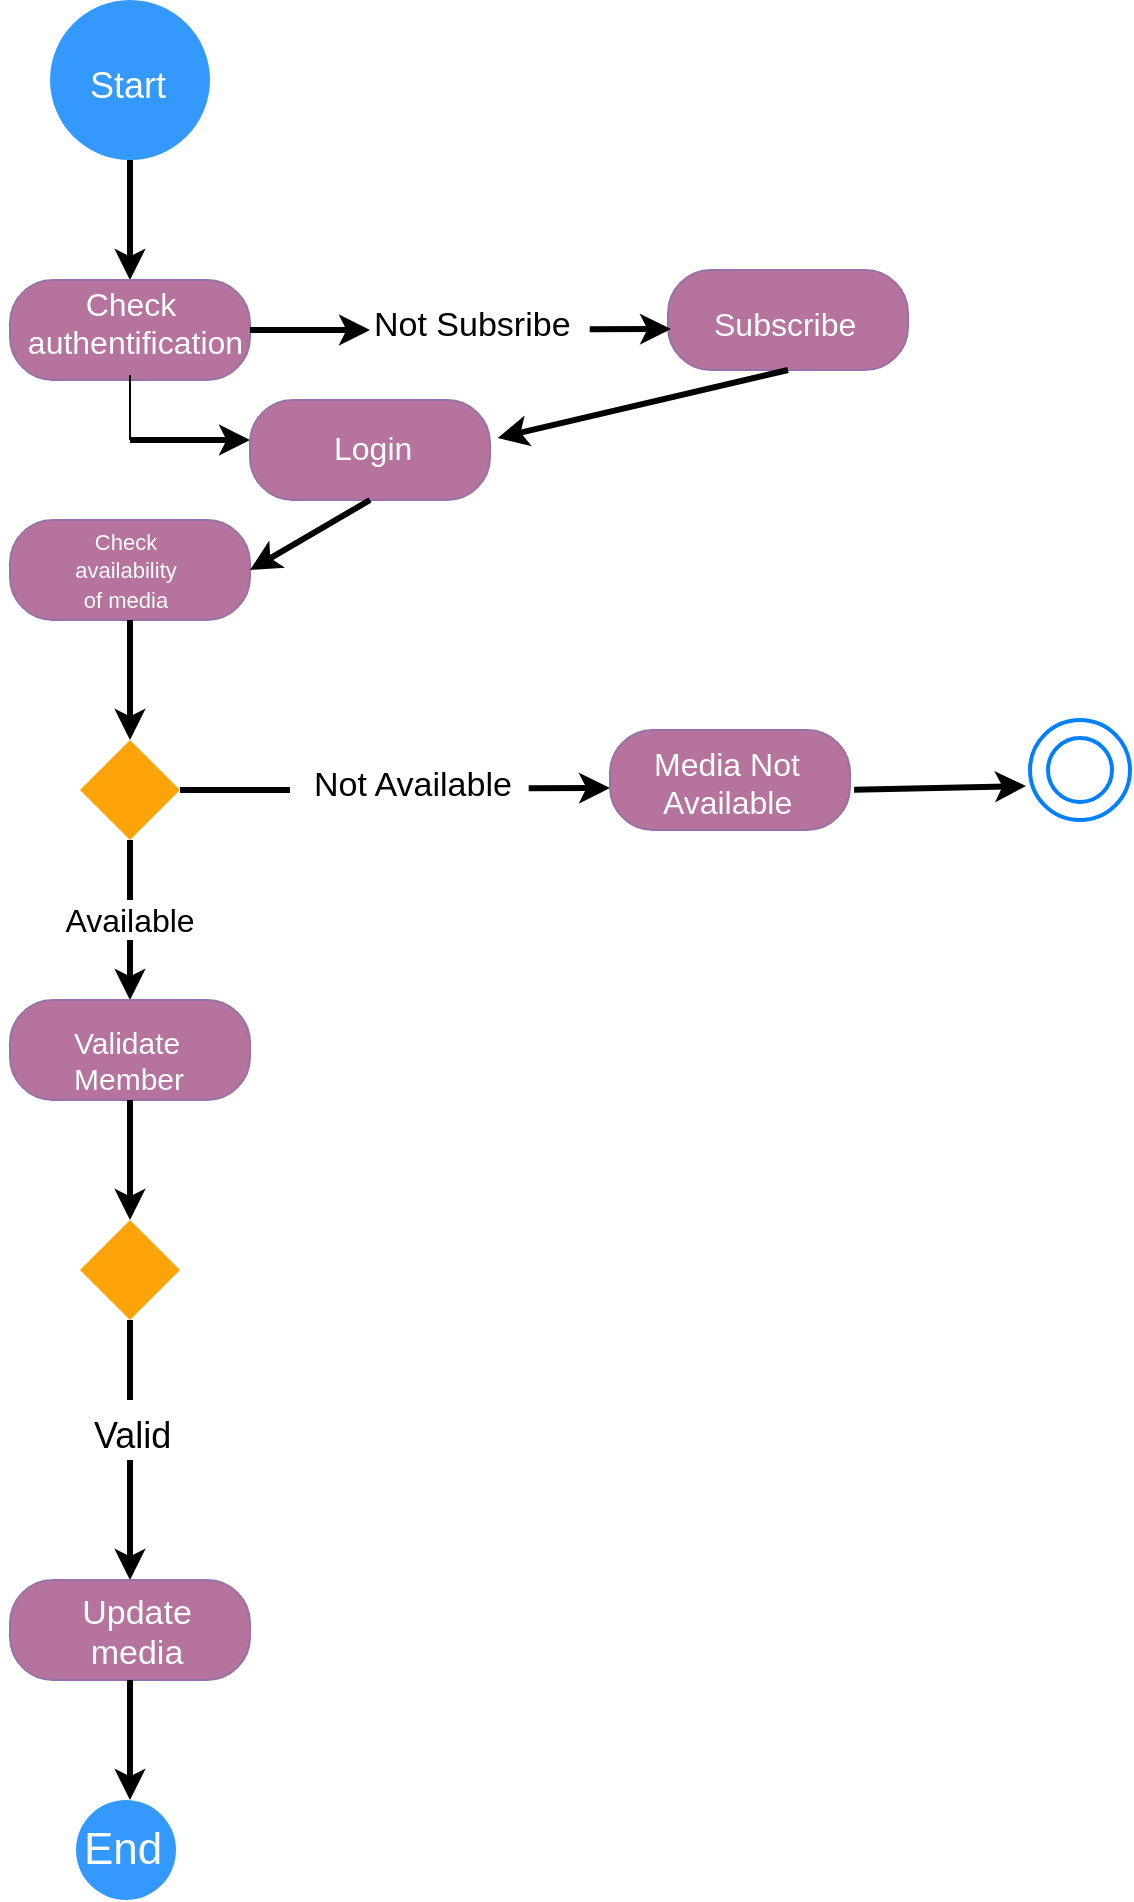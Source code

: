 <mxfile version="12.2.4" pages="2"><diagram id="9Ni0_x0vDQBUe0EfX1YU" name="Page-1"><mxGraphModel dx="1190" dy="775" grid="1" gridSize="10" guides="1" tooltips="1" connect="1" arrows="1" fold="1" page="1" pageScale="1" pageWidth="827" pageHeight="1169" math="0" shadow="0"><root><mxCell id="0"/><mxCell id="1" parent="0"/><mxCell id="2" value="" style="ellipse;whiteSpace=wrap;html=1;aspect=fixed;fillColor=#3399FF;strokeColor=none;" parent="1" vertex="1"><mxGeometry x="280" y="20" width="80" height="80" as="geometry"/></mxCell><mxCell id="3" value="" style="endArrow=classic;html=1;exitX=0.5;exitY=1;exitDx=0;exitDy=0;strokeWidth=3;" parent="1" source="2" edge="1"><mxGeometry width="50" height="50" relative="1" as="geometry"><mxPoint x="290" y="170" as="sourcePoint"/><mxPoint x="320" y="160" as="targetPoint"/></mxGeometry></mxCell><mxCell id="4" value="" style="rounded=1;whiteSpace=wrap;html=1;arcSize=43;fillColor=#B5739D;strokeColor=#9673a6;" parent="1" vertex="1"><mxGeometry x="260" y="160" width="120" height="50" as="geometry"/></mxCell><mxCell id="9" value="" style="rounded=1;whiteSpace=wrap;html=1;arcSize=43;fillColor=#B5739D;strokeColor=#9673a6;" parent="1" vertex="1"><mxGeometry x="260" y="280" width="120" height="50" as="geometry"/></mxCell><mxCell id="10" value="&lt;font style=&quot;font-size: 11px&quot; color=&quot;#ffffff&quot;&gt;Check availability of media&lt;/font&gt;" style="text;html=1;strokeColor=none;fillColor=none;align=center;verticalAlign=middle;whiteSpace=wrap;rounded=0;" parent="1" vertex="1"><mxGeometry x="298" y="295" width="40" height="20" as="geometry"/></mxCell><mxCell id="12" value="" style="endArrow=classic;html=1;strokeWidth=3;exitX=0.5;exitY=1;exitDx=0;exitDy=0;" parent="1" source="9" edge="1"><mxGeometry width="50" height="50" relative="1" as="geometry"><mxPoint x="260" y="400" as="sourcePoint"/><mxPoint x="320" y="390" as="targetPoint"/></mxGeometry></mxCell><mxCell id="13" value="" style="rhombus;whiteSpace=wrap;html=1;strokeWidth=6;fillColor=#FFA408;strokeColor=none;" parent="1" vertex="1"><mxGeometry x="295" y="390" width="50" height="50" as="geometry"/></mxCell><mxCell id="14" value="" style="endArrow=none;html=1;strokeWidth=3;entryX=0.5;entryY=1;entryDx=0;entryDy=0;" parent="1" target="13" edge="1"><mxGeometry width="50" height="50" relative="1" as="geometry"><mxPoint x="320" y="470" as="sourcePoint"/><mxPoint x="310" y="460" as="targetPoint"/></mxGeometry></mxCell><mxCell id="16" value="&lt;font style=&quot;font-size: 16px&quot;&gt;Available&lt;/font&gt;" style="text;html=1;strokeColor=none;fillColor=none;align=center;verticalAlign=middle;whiteSpace=wrap;rounded=0;" parent="1" vertex="1"><mxGeometry x="300" y="470" width="40" height="20" as="geometry"/></mxCell><mxCell id="17" value="" style="endArrow=classic;html=1;strokeWidth=3;exitX=0.5;exitY=1;exitDx=0;exitDy=0;" parent="1" source="16" edge="1"><mxGeometry width="50" height="50" relative="1" as="geometry"><mxPoint x="260" y="560" as="sourcePoint"/><mxPoint x="320" y="520" as="targetPoint"/></mxGeometry></mxCell><mxCell id="18" value="" style="rounded=1;whiteSpace=wrap;html=1;arcSize=43;fillColor=#B5739D;strokeColor=#9673a6;" parent="1" vertex="1"><mxGeometry x="260" y="520" width="120" height="50" as="geometry"/></mxCell><mxCell id="19" value="&lt;font style=&quot;font-size: 15px&quot; color=&quot;#ffffff&quot;&gt;Validate&amp;nbsp;&lt;br&gt;Member&lt;/font&gt;" style="text;html=1;resizable=0;points=[];autosize=1;align=left;verticalAlign=top;spacingTop=-4;" parent="1" vertex="1"><mxGeometry x="290" y="530" width="70" height="30" as="geometry"/></mxCell><mxCell id="20" value="" style="endArrow=classic;html=1;strokeWidth=3;exitX=0.5;exitY=1;exitDx=0;exitDy=0;" parent="1" edge="1"><mxGeometry width="50" height="50" relative="1" as="geometry"><mxPoint x="320" y="570.0" as="sourcePoint"/><mxPoint x="320" y="630.0" as="targetPoint"/></mxGeometry></mxCell><mxCell id="21" value="" style="rhombus;whiteSpace=wrap;html=1;strokeWidth=6;fillColor=#FFA408;strokeColor=none;" parent="1" vertex="1"><mxGeometry x="295" y="630" width="50" height="50" as="geometry"/></mxCell><mxCell id="23" value="" style="endArrow=none;html=1;strokeWidth=3;exitX=1;exitY=0.5;exitDx=0;exitDy=0;" parent="1" source="13" edge="1"><mxGeometry width="50" height="50" relative="1" as="geometry"><mxPoint x="260" y="750" as="sourcePoint"/><mxPoint x="400" y="415" as="targetPoint"/></mxGeometry></mxCell><mxCell id="24" value="&lt;font style=&quot;font-size: 17px&quot;&gt;Not Available&lt;/font&gt;" style="text;html=1;resizable=0;points=[];autosize=1;align=left;verticalAlign=top;spacingTop=-4;" parent="1" vertex="1"><mxGeometry x="410" y="400" width="110" height="20" as="geometry"/></mxCell><mxCell id="25" value="" style="endArrow=classic;html=1;strokeWidth=3;exitX=0.994;exitY=0.709;exitDx=0;exitDy=0;exitPerimeter=0;" parent="1" source="24" edge="1"><mxGeometry width="50" height="50" relative="1" as="geometry"><mxPoint x="320" y="750" as="sourcePoint"/><mxPoint x="560" y="414" as="targetPoint"/></mxGeometry></mxCell><mxCell id="27" value="" style="rounded=1;whiteSpace=wrap;html=1;arcSize=43;fillColor=#B5739D;strokeColor=#9673a6;" parent="1" vertex="1"><mxGeometry x="560" y="385" width="120" height="50" as="geometry"/></mxCell><mxCell id="28" value="&lt;font style=&quot;font-size: 16px&quot; color=&quot;#ffffff&quot;&gt;Media Not&lt;br&gt;&amp;nbsp;Available&lt;/font&gt;" style="text;html=1;resizable=0;points=[];autosize=1;align=left;verticalAlign=top;spacingTop=-4;" parent="1" vertex="1"><mxGeometry x="580" y="390" width="90" height="30" as="geometry"/></mxCell><mxCell id="29" value="" style="ellipse;whiteSpace=wrap;html=1;aspect=fixed;strokeWidth=2;fillColor=#FFFFFF;strokeColor=#007FFF;" parent="1" vertex="1"><mxGeometry x="770" y="380" width="50" height="50" as="geometry"/></mxCell><mxCell id="30" value="" style="ellipse;whiteSpace=wrap;html=1;aspect=fixed;strokeColor=#007FFF;strokeWidth=2;fillColor=#FFFFFF;" parent="1" vertex="1"><mxGeometry x="779" y="389" width="32" height="32" as="geometry"/></mxCell><mxCell id="32" value="" style="endArrow=classic;html=1;strokeWidth=3;exitX=1.017;exitY=0.597;exitDx=0;exitDy=0;exitPerimeter=0;" parent="1" source="27" edge="1"><mxGeometry width="50" height="50" relative="1" as="geometry"><mxPoint x="689.84" y="414.68" as="sourcePoint"/><mxPoint x="768" y="413" as="targetPoint"/></mxGeometry></mxCell><mxCell id="40" value="" style="endArrow=none;html=1;strokeWidth=3;" parent="1" edge="1"><mxGeometry width="50" height="50" relative="1" as="geometry"><mxPoint x="320" y="680" as="sourcePoint"/><mxPoint x="320" y="720" as="targetPoint"/></mxGeometry></mxCell><mxCell id="41" value="&lt;font style=&quot;font-size: 18px&quot;&gt;Valid&lt;/font&gt;" style="text;html=1;resizable=0;points=[];autosize=1;align=left;verticalAlign=top;spacingTop=-4;" parent="1" vertex="1"><mxGeometry x="300" y="725" width="50" height="20" as="geometry"/></mxCell><mxCell id="47" value="" style="endArrow=classic;html=1;strokeWidth=3;exitX=0.5;exitY=1;exitDx=0;exitDy=0;" parent="1" edge="1"><mxGeometry width="50" height="50" relative="1" as="geometry"><mxPoint x="320" y="750" as="sourcePoint"/><mxPoint x="320" y="810" as="targetPoint"/></mxGeometry></mxCell><mxCell id="BoSuvMExrXRjgzrUQXiA-48" value="&lt;font style=&quot;font-size: 16px&quot; color=&quot;#ffffff&quot;&gt;Check&lt;br&gt;&amp;nbsp;authentification&lt;/font&gt;" style="text;html=1;resizable=0;points=[];autosize=1;align=center;verticalAlign=top;spacingTop=-4;" parent="1" vertex="1"><mxGeometry x="255" y="160" width="130" height="30" as="geometry"/></mxCell><mxCell id="BoSuvMExrXRjgzrUQXiA-49" value="" style="endArrow=classic;html=1;strokeWidth=3;exitX=1;exitY=0.5;exitDx=0;exitDy=0;" parent="1" source="4" edge="1"><mxGeometry width="50" height="50" relative="1" as="geometry"><mxPoint x="480.0" y="300" as="sourcePoint"/><mxPoint x="440" y="185" as="targetPoint"/></mxGeometry></mxCell><mxCell id="BoSuvMExrXRjgzrUQXiA-50" value="" style="rounded=1;whiteSpace=wrap;html=1;arcSize=43;fillColor=#B5739D;strokeColor=#9673a6;" parent="1" vertex="1"><mxGeometry x="589" y="155" width="120" height="50" as="geometry"/></mxCell><mxCell id="BoSuvMExrXRjgzrUQXiA-51" value="&lt;font style=&quot;font-size: 17px&quot;&gt;Not Subsribe&lt;/font&gt;" style="text;html=1;resizable=0;points=[];autosize=1;align=left;verticalAlign=top;spacingTop=-4;" parent="1" vertex="1"><mxGeometry x="440" y="170" width="110" height="20" as="geometry"/></mxCell><mxCell id="BoSuvMExrXRjgzrUQXiA-53" value="" style="endArrow=classic;html=1;strokeWidth=3;exitX=0.994;exitY=0.709;exitDx=0;exitDy=0;exitPerimeter=0;" parent="1" edge="1"><mxGeometry width="50" height="50" relative="1" as="geometry"><mxPoint x="549.84" y="184.68" as="sourcePoint"/><mxPoint x="590.5" y="184.5" as="targetPoint"/></mxGeometry></mxCell><mxCell id="BoSuvMExrXRjgzrUQXiA-54" value="" style="endArrow=classic;html=1;strokeWidth=3;exitX=1;exitY=0.5;exitDx=0;exitDy=0;" parent="1" edge="1"><mxGeometry width="50" height="50" relative="1" as="geometry"><mxPoint x="320" y="240" as="sourcePoint"/><mxPoint x="380" y="240" as="targetPoint"/></mxGeometry></mxCell><mxCell id="BoSuvMExrXRjgzrUQXiA-55" value="" style="rounded=1;whiteSpace=wrap;html=1;arcSize=43;fillColor=#B5739D;strokeColor=#9673a6;" parent="1" vertex="1"><mxGeometry x="380" y="220" width="120" height="50" as="geometry"/></mxCell><mxCell id="BoSuvMExrXRjgzrUQXiA-56" value="&lt;font style=&quot;font-size: 16px&quot; color=&quot;#ffffff&quot;&gt;Login&lt;/font&gt;" style="text;html=1;resizable=0;points=[];autosize=1;align=left;verticalAlign=top;spacingTop=-4;" parent="1" vertex="1"><mxGeometry x="420" y="232" width="50" height="20" as="geometry"/></mxCell><mxCell id="BoSuvMExrXRjgzrUQXiA-57" value="" style="endArrow=classic;html=1;strokeWidth=3;exitX=0.5;exitY=1;exitDx=0;exitDy=0;entryX=1;entryY=0.5;entryDx=0;entryDy=0;" parent="1" source="BoSuvMExrXRjgzrUQXiA-55" target="9" edge="1"><mxGeometry width="50" height="50" relative="1" as="geometry"><mxPoint x="424.34" y="294.68" as="sourcePoint"/><mxPoint x="465" y="294.5" as="targetPoint"/></mxGeometry></mxCell><mxCell id="BoSuvMExrXRjgzrUQXiA-58" value="" style="endArrow=none;html=1;" parent="1" edge="1"><mxGeometry width="50" height="50" relative="1" as="geometry"><mxPoint x="320" y="207.5" as="sourcePoint"/><mxPoint x="320" y="240" as="targetPoint"/></mxGeometry></mxCell><mxCell id="BoSuvMExrXRjgzrUQXiA-62" value="" style="endArrow=classic;html=1;strokeWidth=3;exitX=0.5;exitY=1;exitDx=0;exitDy=0;entryX=1.032;entryY=0.38;entryDx=0;entryDy=0;entryPerimeter=0;" parent="1" target="BoSuvMExrXRjgzrUQXiA-55" edge="1"><mxGeometry width="50" height="50" relative="1" as="geometry"><mxPoint x="649" y="205.0" as="sourcePoint"/><mxPoint x="589" y="240.0" as="targetPoint"/></mxGeometry></mxCell><mxCell id="BoSuvMExrXRjgzrUQXiA-63" value="&lt;font style=&quot;font-size: 16px&quot; color=&quot;#ffffff&quot;&gt;Subscribe&lt;/font&gt;" style="text;html=1;resizable=0;points=[];autosize=1;align=left;verticalAlign=top;spacingTop=-4;" parent="1" vertex="1"><mxGeometry x="610" y="170" width="90" height="20" as="geometry"/></mxCell><mxCell id="BoSuvMExrXRjgzrUQXiA-64" value="&lt;font style=&quot;font-size: 18px&quot; color=&quot;#ffffff&quot;&gt;Start&lt;/font&gt;" style="text;html=1;resizable=0;points=[];autosize=1;align=left;verticalAlign=top;spacingTop=-4;" parent="1" vertex="1"><mxGeometry x="298" y="50" width="50" height="20" as="geometry"/></mxCell><mxCell id="BoSuvMExrXRjgzrUQXiA-65" value="" style="ellipse;whiteSpace=wrap;html=1;aspect=fixed;fillColor=#3399FF;strokeColor=none;" parent="1" vertex="1"><mxGeometry x="293" y="920" width="50" height="50" as="geometry"/></mxCell><mxCell id="BoSuvMExrXRjgzrUQXiA-66" value="&lt;font color=&quot;#ffffff&quot; style=&quot;font-size: 22px&quot;&gt;End&lt;/font&gt;" style="text;html=1;resizable=0;points=[];autosize=1;align=left;verticalAlign=top;spacingTop=-4;" parent="1" vertex="1"><mxGeometry x="295" y="929" width="50" height="20" as="geometry"/></mxCell><mxCell id="BoSuvMExrXRjgzrUQXiA-68" value="" style="rounded=1;whiteSpace=wrap;html=1;arcSize=43;fillColor=#B5739D;strokeColor=#9673a6;" parent="1" vertex="1"><mxGeometry x="260" y="810" width="120" height="50" as="geometry"/></mxCell><mxCell id="BoSuvMExrXRjgzrUQXiA-69" value="&lt;font style=&quot;font-size: 17px&quot; color=&quot;#ffffff&quot;&gt;Update &lt;br&gt;media&lt;/font&gt;" style="text;html=1;resizable=0;points=[];autosize=1;align=center;verticalAlign=top;spacingTop=-4;" parent="1" vertex="1"><mxGeometry x="288" y="814" width="70" height="30" as="geometry"/></mxCell><mxCell id="BoSuvMExrXRjgzrUQXiA-70" value="" style="endArrow=classic;html=1;strokeWidth=3;exitX=0.5;exitY=1;exitDx=0;exitDy=0;" parent="1" edge="1"><mxGeometry width="50" height="50" relative="1" as="geometry"><mxPoint x="320" y="860" as="sourcePoint"/><mxPoint x="320" y="920" as="targetPoint"/></mxGeometry></mxCell></root></mxGraphModel></diagram><diagram id="7_EovqcYzV5rRXg-QIsp" name="Page-2"><mxGraphModel dx="1190" dy="775" grid="1" gridSize="10" guides="1" tooltips="1" connect="1" arrows="1" fold="1" page="1" pageScale="1" pageWidth="827" pageHeight="1169" math="0" shadow="0"><root><mxCell id="P_qallXv5E9FnaaVMGeP-0"/><mxCell id="P_qallXv5E9FnaaVMGeP-1" parent="P_qallXv5E9FnaaVMGeP-0"/></root></mxGraphModel></diagram></mxfile>
